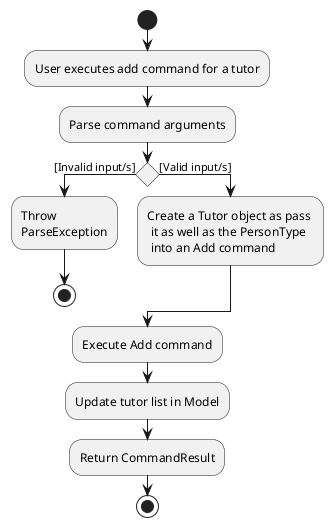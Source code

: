 @startuml
start
:User executes add command for a tutor;
:Parse command arguments;

if () then ([Invalid input/s])
    :Throw \nParseException;
    stop
else ([Valid input/s])
    :Create a Tutor object as pass \n it as well as the PersonType \n into an Add command;

endif
    :Execute Add command;
    :Update tutor list in Model;
    :Return CommandResult;
stop
@enduml